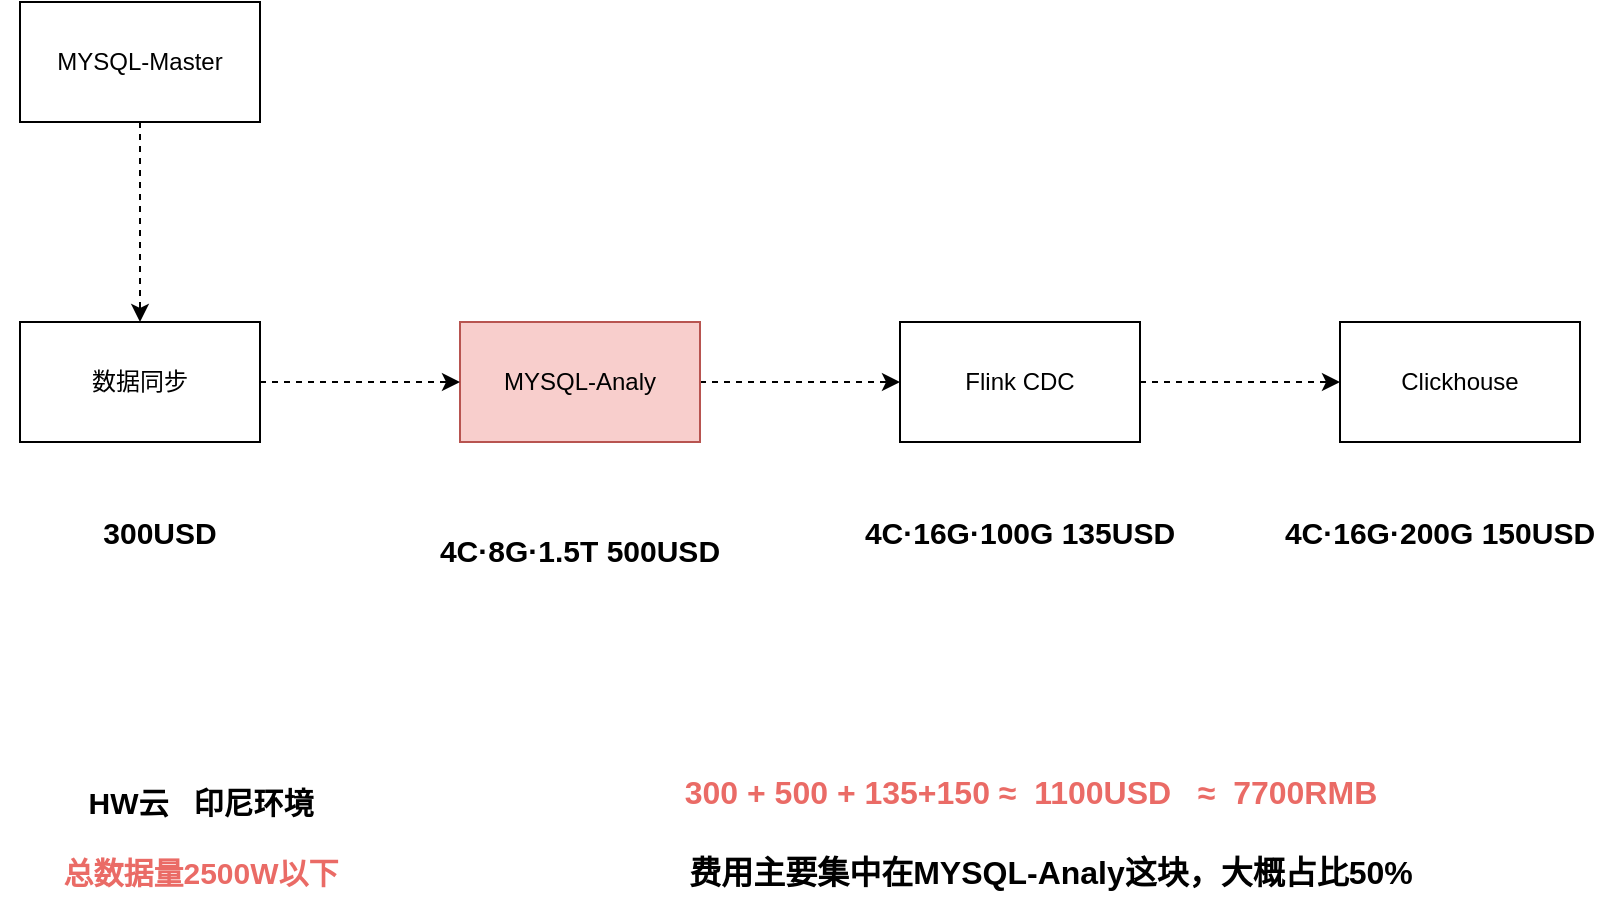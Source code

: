 <mxfile version="21.0.2" type="github" pages="2">
  <diagram name="第 1 页" id="KuyQztegKUkLtRqys3hc">
    <mxGraphModel dx="1434" dy="833" grid="1" gridSize="10" guides="1" tooltips="1" connect="1" arrows="1" fold="1" page="1" pageScale="1" pageWidth="827" pageHeight="1169" math="0" shadow="0">
      <root>
        <mxCell id="0" />
        <mxCell id="1" parent="0" />
        <mxCell id="iGObH5obnrOyrcR5BThJ-10" value="" style="edgeStyle=orthogonalEdgeStyle;rounded=0;orthogonalLoop=1;jettySize=auto;html=1;dashed=1;" edge="1" parent="1" source="iGObH5obnrOyrcR5BThJ-1" target="iGObH5obnrOyrcR5BThJ-9">
          <mxGeometry relative="1" as="geometry" />
        </mxCell>
        <mxCell id="iGObH5obnrOyrcR5BThJ-1" value="MYSQL-Master" style="rounded=0;whiteSpace=wrap;html=1;" vertex="1" parent="1">
          <mxGeometry x="30" y="100" width="120" height="60" as="geometry" />
        </mxCell>
        <mxCell id="iGObH5obnrOyrcR5BThJ-5" value="" style="edgeStyle=orthogonalEdgeStyle;rounded=0;orthogonalLoop=1;jettySize=auto;html=1;dashed=1;" edge="1" parent="1" source="iGObH5obnrOyrcR5BThJ-2" target="iGObH5obnrOyrcR5BThJ-4">
          <mxGeometry relative="1" as="geometry" />
        </mxCell>
        <mxCell id="iGObH5obnrOyrcR5BThJ-2" value="MYSQL-Analy" style="whiteSpace=wrap;html=1;rounded=0;fillColor=#f8cecc;strokeColor=#b85450;" vertex="1" parent="1">
          <mxGeometry x="250" y="260" width="120" height="60" as="geometry" />
        </mxCell>
        <mxCell id="iGObH5obnrOyrcR5BThJ-7" value="" style="edgeStyle=orthogonalEdgeStyle;rounded=0;orthogonalLoop=1;jettySize=auto;html=1;dashed=1;" edge="1" parent="1" source="iGObH5obnrOyrcR5BThJ-4" target="iGObH5obnrOyrcR5BThJ-6">
          <mxGeometry relative="1" as="geometry" />
        </mxCell>
        <mxCell id="iGObH5obnrOyrcR5BThJ-4" value="Flink CDC" style="whiteSpace=wrap;html=1;rounded=0;" vertex="1" parent="1">
          <mxGeometry x="470" y="260" width="120" height="60" as="geometry" />
        </mxCell>
        <mxCell id="iGObH5obnrOyrcR5BThJ-6" value="Clickhouse" style="whiteSpace=wrap;html=1;rounded=0;" vertex="1" parent="1">
          <mxGeometry x="690" y="260" width="120" height="60" as="geometry" />
        </mxCell>
        <mxCell id="iGObH5obnrOyrcR5BThJ-11" style="edgeStyle=orthogonalEdgeStyle;rounded=0;orthogonalLoop=1;jettySize=auto;html=1;exitX=1;exitY=0.5;exitDx=0;exitDy=0;entryX=0;entryY=0.5;entryDx=0;entryDy=0;dashed=1;" edge="1" parent="1" source="iGObH5obnrOyrcR5BThJ-9" target="iGObH5obnrOyrcR5BThJ-2">
          <mxGeometry relative="1" as="geometry" />
        </mxCell>
        <mxCell id="iGObH5obnrOyrcR5BThJ-9" value="数据同步" style="rounded=0;whiteSpace=wrap;html=1;" vertex="1" parent="1">
          <mxGeometry x="30" y="260" width="120" height="60" as="geometry" />
        </mxCell>
        <mxCell id="iGObH5obnrOyrcR5BThJ-14" value="300USD" style="text;html=1;strokeColor=none;fillColor=none;align=center;verticalAlign=middle;whiteSpace=wrap;rounded=0;fontStyle=1;fontSize=15;" vertex="1" parent="1">
          <mxGeometry x="20" y="350" width="160" height="30" as="geometry" />
        </mxCell>
        <mxCell id="iGObH5obnrOyrcR5BThJ-15" value="&lt;br style=&quot;font-size: 15px;&quot;&gt;4C·8G·1.5T 500USD" style="text;html=1;strokeColor=none;fillColor=none;align=center;verticalAlign=middle;whiteSpace=wrap;rounded=0;fontStyle=1;fontSize=15;" vertex="1" parent="1">
          <mxGeometry x="230" y="330" width="160" height="70" as="geometry" />
        </mxCell>
        <mxCell id="iGObH5obnrOyrcR5BThJ-18" value="4C·16G·100G 135USD" style="text;html=1;strokeColor=none;fillColor=none;align=center;verticalAlign=middle;whiteSpace=wrap;rounded=0;fontStyle=1;fontSize=15;" vertex="1" parent="1">
          <mxGeometry x="450" y="350" width="160" height="30" as="geometry" />
        </mxCell>
        <mxCell id="iGObH5obnrOyrcR5BThJ-19" value="4C·16G·200G 150USD" style="text;html=1;strokeColor=none;fillColor=none;align=center;verticalAlign=middle;whiteSpace=wrap;rounded=0;fontStyle=1;fontSize=15;" vertex="1" parent="1">
          <mxGeometry x="660" y="350" width="160" height="30" as="geometry" />
        </mxCell>
        <mxCell id="iGObH5obnrOyrcR5BThJ-27" value="300 + 500 + 135+150 ≈&amp;nbsp;&amp;nbsp;1100USD&amp;nbsp; &amp;nbsp;≈&amp;nbsp; 7700RMB" style="text;html=1;align=center;verticalAlign=middle;resizable=0;points=[];autosize=1;strokeColor=none;fillColor=none;fontStyle=1;fontSize=16;fontColor=#EA6B66;" vertex="1" parent="1">
          <mxGeometry x="350" y="480" width="370" height="30" as="geometry" />
        </mxCell>
        <mxCell id="iGObH5obnrOyrcR5BThJ-30" value="费用主要集中在MYSQL-Analy这块，大概占比50%" style="text;html=1;align=center;verticalAlign=middle;resizable=0;points=[];autosize=1;strokeColor=none;fillColor=none;fontStyle=1;fontSize=16;" vertex="1" parent="1">
          <mxGeometry x="350" y="520" width="390" height="30" as="geometry" />
        </mxCell>
        <mxCell id="iGObH5obnrOyrcR5BThJ-31" value="HW云&amp;nbsp; &amp;nbsp;印尼环境" style="text;html=1;align=center;verticalAlign=middle;resizable=0;points=[];autosize=1;strokeColor=none;fillColor=none;fontStyle=1;fontSize=15;" vertex="1" parent="1">
          <mxGeometry x="50" y="485" width="140" height="30" as="geometry" />
        </mxCell>
        <mxCell id="iGObH5obnrOyrcR5BThJ-32" value="总数据量2500W以下" style="text;html=1;align=center;verticalAlign=middle;resizable=0;points=[];autosize=1;strokeColor=none;fillColor=none;fontStyle=1;fontSize=15;fontColor=#EA6B66;" vertex="1" parent="1">
          <mxGeometry x="40" y="520" width="160" height="30" as="geometry" />
        </mxCell>
      </root>
    </mxGraphModel>
  </diagram>
  <diagram id="YmKvoICLrzVjRKU111pn" name="第 2 页">
    <mxGraphModel dx="1434" dy="833" grid="1" gridSize="10" guides="1" tooltips="1" connect="1" arrows="1" fold="1" page="1" pageScale="1" pageWidth="827" pageHeight="1169" math="0" shadow="0">
      <root>
        <mxCell id="0" />
        <mxCell id="1" parent="0" />
        <mxCell id="Lzet7GKFK6ZJPgw5yi54-26" style="edgeStyle=orthogonalEdgeStyle;rounded=0;orthogonalLoop=1;jettySize=auto;html=1;exitX=0.55;exitY=0.95;exitDx=0;exitDy=0;exitPerimeter=0;entryX=0.5;entryY=0;entryDx=0;entryDy=0;" edge="1" parent="1" source="Lzet7GKFK6ZJPgw5yi54-23" target="Lzet7GKFK6ZJPgw5yi54-24">
          <mxGeometry relative="1" as="geometry" />
        </mxCell>
        <mxCell id="Lzet7GKFK6ZJPgw5yi54-32" value="②&lt;br&gt;request body + region+ enterprise_id+ AK/SK/Sign" style="edgeLabel;html=1;align=center;verticalAlign=middle;resizable=0;points=[];" vertex="1" connectable="0" parent="Lzet7GKFK6ZJPgw5yi54-26">
          <mxGeometry x="-0.261" y="3" relative="1" as="geometry">
            <mxPoint x="-2" y="9" as="offset" />
          </mxGeometry>
        </mxCell>
        <mxCell id="Lzet7GKFK6ZJPgw5yi54-23" value="客户" style="ellipse;shape=cloud;whiteSpace=wrap;html=1;" vertex="1" parent="1">
          <mxGeometry x="349" y="160" width="126" height="80" as="geometry" />
        </mxCell>
        <mxCell id="Lzet7GKFK6ZJPgw5yi54-27" style="edgeStyle=orthogonalEdgeStyle;rounded=0;orthogonalLoop=1;jettySize=auto;html=1;exitX=0.5;exitY=1;exitDx=0;exitDy=0;entryX=0.5;entryY=0;entryDx=0;entryDy=0;" edge="1" parent="1" source="Lzet7GKFK6ZJPgw5yi54-24" target="Lzet7GKFK6ZJPgw5yi54-25">
          <mxGeometry relative="1" as="geometry" />
        </mxCell>
        <mxCell id="Lzet7GKFK6ZJPgw5yi54-33" value="③&lt;br&gt;request body +enterprise_id + SK/SK/Sign" style="edgeLabel;html=1;align=center;verticalAlign=middle;resizable=0;points=[];" vertex="1" connectable="0" parent="Lzet7GKFK6ZJPgw5yi54-27">
          <mxGeometry x="-0.183" y="-1" relative="1" as="geometry">
            <mxPoint x="1" y="-9" as="offset" />
          </mxGeometry>
        </mxCell>
        <mxCell id="Lzet7GKFK6ZJPgw5yi54-28" style="edgeStyle=orthogonalEdgeStyle;rounded=0;orthogonalLoop=1;jettySize=auto;html=1;exitX=1;exitY=0.5;exitDx=0;exitDy=0;entryX=0.875;entryY=0.5;entryDx=0;entryDy=0;entryPerimeter=0;dashed=1;" edge="1" parent="1" source="Lzet7GKFK6ZJPgw5yi54-24" target="Lzet7GKFK6ZJPgw5yi54-23">
          <mxGeometry relative="1" as="geometry">
            <Array as="points">
              <mxPoint x="619" y="360" />
              <mxPoint x="619" y="200" />
            </Array>
          </mxGeometry>
        </mxCell>
        <mxCell id="Lzet7GKFK6ZJPgw5yi54-29" value="①&lt;br&gt;线下颁发AK/SK" style="edgeLabel;html=1;align=center;verticalAlign=middle;resizable=0;points=[];" vertex="1" connectable="0" parent="Lzet7GKFK6ZJPgw5yi54-28">
          <mxGeometry x="0.001" y="3" relative="1" as="geometry">
            <mxPoint as="offset" />
          </mxGeometry>
        </mxCell>
        <mxCell id="Lzet7GKFK6ZJPgw5yi54-24" value="GW" style="rounded=1;whiteSpace=wrap;html=1;" vertex="1" parent="1">
          <mxGeometry x="359" y="330" width="120" height="60" as="geometry" />
        </mxCell>
        <mxCell id="Lzet7GKFK6ZJPgw5yi54-30" style="edgeStyle=orthogonalEdgeStyle;rounded=0;orthogonalLoop=1;jettySize=auto;html=1;exitX=1;exitY=0.5;exitDx=0;exitDy=0;entryX=1;entryY=0.5;entryDx=0;entryDy=0;dashed=1;" edge="1" parent="1" source="Lzet7GKFK6ZJPgw5yi54-25" target="Lzet7GKFK6ZJPgw5yi54-24">
          <mxGeometry relative="1" as="geometry">
            <Array as="points">
              <mxPoint x="619" y="540" />
              <mxPoint x="619" y="360" />
            </Array>
          </mxGeometry>
        </mxCell>
        <mxCell id="Lzet7GKFK6ZJPgw5yi54-31" value="①&lt;br&gt;颁发WIZ内部系统交互AK/SK" style="edgeLabel;html=1;align=center;verticalAlign=middle;resizable=0;points=[];" vertex="1" connectable="0" parent="Lzet7GKFK6ZJPgw5yi54-30">
          <mxGeometry x="-0.109" y="-5" relative="1" as="geometry">
            <mxPoint x="-5" y="-15" as="offset" />
          </mxGeometry>
        </mxCell>
        <mxCell id="Lzet7GKFK6ZJPgw5yi54-45" value="" style="edgeStyle=orthogonalEdgeStyle;rounded=0;orthogonalLoop=1;jettySize=auto;html=1;" edge="1" parent="1" source="Lzet7GKFK6ZJPgw5yi54-25" target="Lzet7GKFK6ZJPgw5yi54-44">
          <mxGeometry relative="1" as="geometry">
            <Array as="points">
              <mxPoint x="419" y="700" />
              <mxPoint x="209" y="700" />
            </Array>
          </mxGeometry>
        </mxCell>
        <mxCell id="Lzet7GKFK6ZJPgw5yi54-50" style="edgeStyle=orthogonalEdgeStyle;rounded=0;orthogonalLoop=1;jettySize=auto;html=1;exitX=0.5;exitY=1;exitDx=0;exitDy=0;entryX=0.575;entryY=-0.033;entryDx=0;entryDy=0;entryPerimeter=0;" edge="1" parent="1" source="Lzet7GKFK6ZJPgw5yi54-25" target="Lzet7GKFK6ZJPgw5yi54-48">
          <mxGeometry relative="1" as="geometry" />
        </mxCell>
        <mxCell id="Lzet7GKFK6ZJPgw5yi54-51" style="edgeStyle=orthogonalEdgeStyle;rounded=0;orthogonalLoop=1;jettySize=auto;html=1;exitX=0.5;exitY=1;exitDx=0;exitDy=0;entryX=0.5;entryY=0;entryDx=0;entryDy=0;" edge="1" parent="1" source="Lzet7GKFK6ZJPgw5yi54-25" target="Lzet7GKFK6ZJPgw5yi54-49">
          <mxGeometry relative="1" as="geometry">
            <Array as="points">
              <mxPoint x="419" y="700" />
              <mxPoint x="639" y="700" />
            </Array>
          </mxGeometry>
        </mxCell>
        <mxCell id="Lzet7GKFK6ZJPgw5yi54-25" value="Engage" style="rounded=1;whiteSpace=wrap;html=1;" vertex="1" parent="1">
          <mxGeometry x="359" y="510" width="120" height="60" as="geometry" />
        </mxCell>
        <mxCell id="Lzet7GKFK6ZJPgw5yi54-44" value="Engage" style="rounded=1;whiteSpace=wrap;html=1;" vertex="1" parent="1">
          <mxGeometry x="149" y="750" width="120" height="60" as="geometry" />
        </mxCell>
        <mxCell id="Lzet7GKFK6ZJPgw5yi54-48" value="Engage" style="rounded=1;whiteSpace=wrap;html=1;" vertex="1" parent="1">
          <mxGeometry x="349" y="750" width="121" height="60" as="geometry" />
        </mxCell>
        <mxCell id="Lzet7GKFK6ZJPgw5yi54-49" value="Engage" style="rounded=1;whiteSpace=wrap;html=1;" vertex="1" parent="1">
          <mxGeometry x="579" y="750" width="120" height="60" as="geometry" />
        </mxCell>
        <mxCell id="Lzet7GKFK6ZJPgw5yi54-52" value="" style="endArrow=none;dashed=1;html=1;rounded=0;" edge="1" parent="1">
          <mxGeometry width="50" height="50" relative="1" as="geometry">
            <mxPoint x="49" y="630" as="sourcePoint" />
            <mxPoint x="779" y="630" as="targetPoint" />
          </mxGeometry>
        </mxCell>
        <mxCell id="Lzet7GKFK6ZJPgw5yi54-53" style="edgeStyle=orthogonalEdgeStyle;rounded=0;orthogonalLoop=1;jettySize=auto;html=1;entryX=0;entryY=0.75;entryDx=0;entryDy=0;dashed=1;" edge="1" parent="1" target="Lzet7GKFK6ZJPgw5yi54-25">
          <mxGeometry relative="1" as="geometry">
            <mxPoint x="119" y="780" as="sourcePoint" />
            <mxPoint x="-21" y="550" as="targetPoint" />
            <Array as="points">
              <mxPoint x="119" y="550" />
              <mxPoint x="359" y="550" />
            </Array>
          </mxGeometry>
        </mxCell>
        <mxCell id="Lzet7GKFK6ZJPgw5yi54-55" value="①&lt;br&gt;颁发WIZ内部系统交互AK/SK" style="edgeLabel;html=1;align=center;verticalAlign=middle;resizable=0;points=[];" vertex="1" connectable="0" parent="1">
          <mxGeometry x="129" y="600" as="geometry" />
        </mxCell>
        <mxCell id="Lzet7GKFK6ZJPgw5yi54-56" value="④&lt;br&gt;request body +enterprise_id + SK/SK/Sign" style="edgeLabel;html=1;align=center;verticalAlign=middle;resizable=0;points=[];" vertex="1" connectable="0" parent="1">
          <mxGeometry x="419" y="620" as="geometry" />
        </mxCell>
      </root>
    </mxGraphModel>
  </diagram>
</mxfile>
